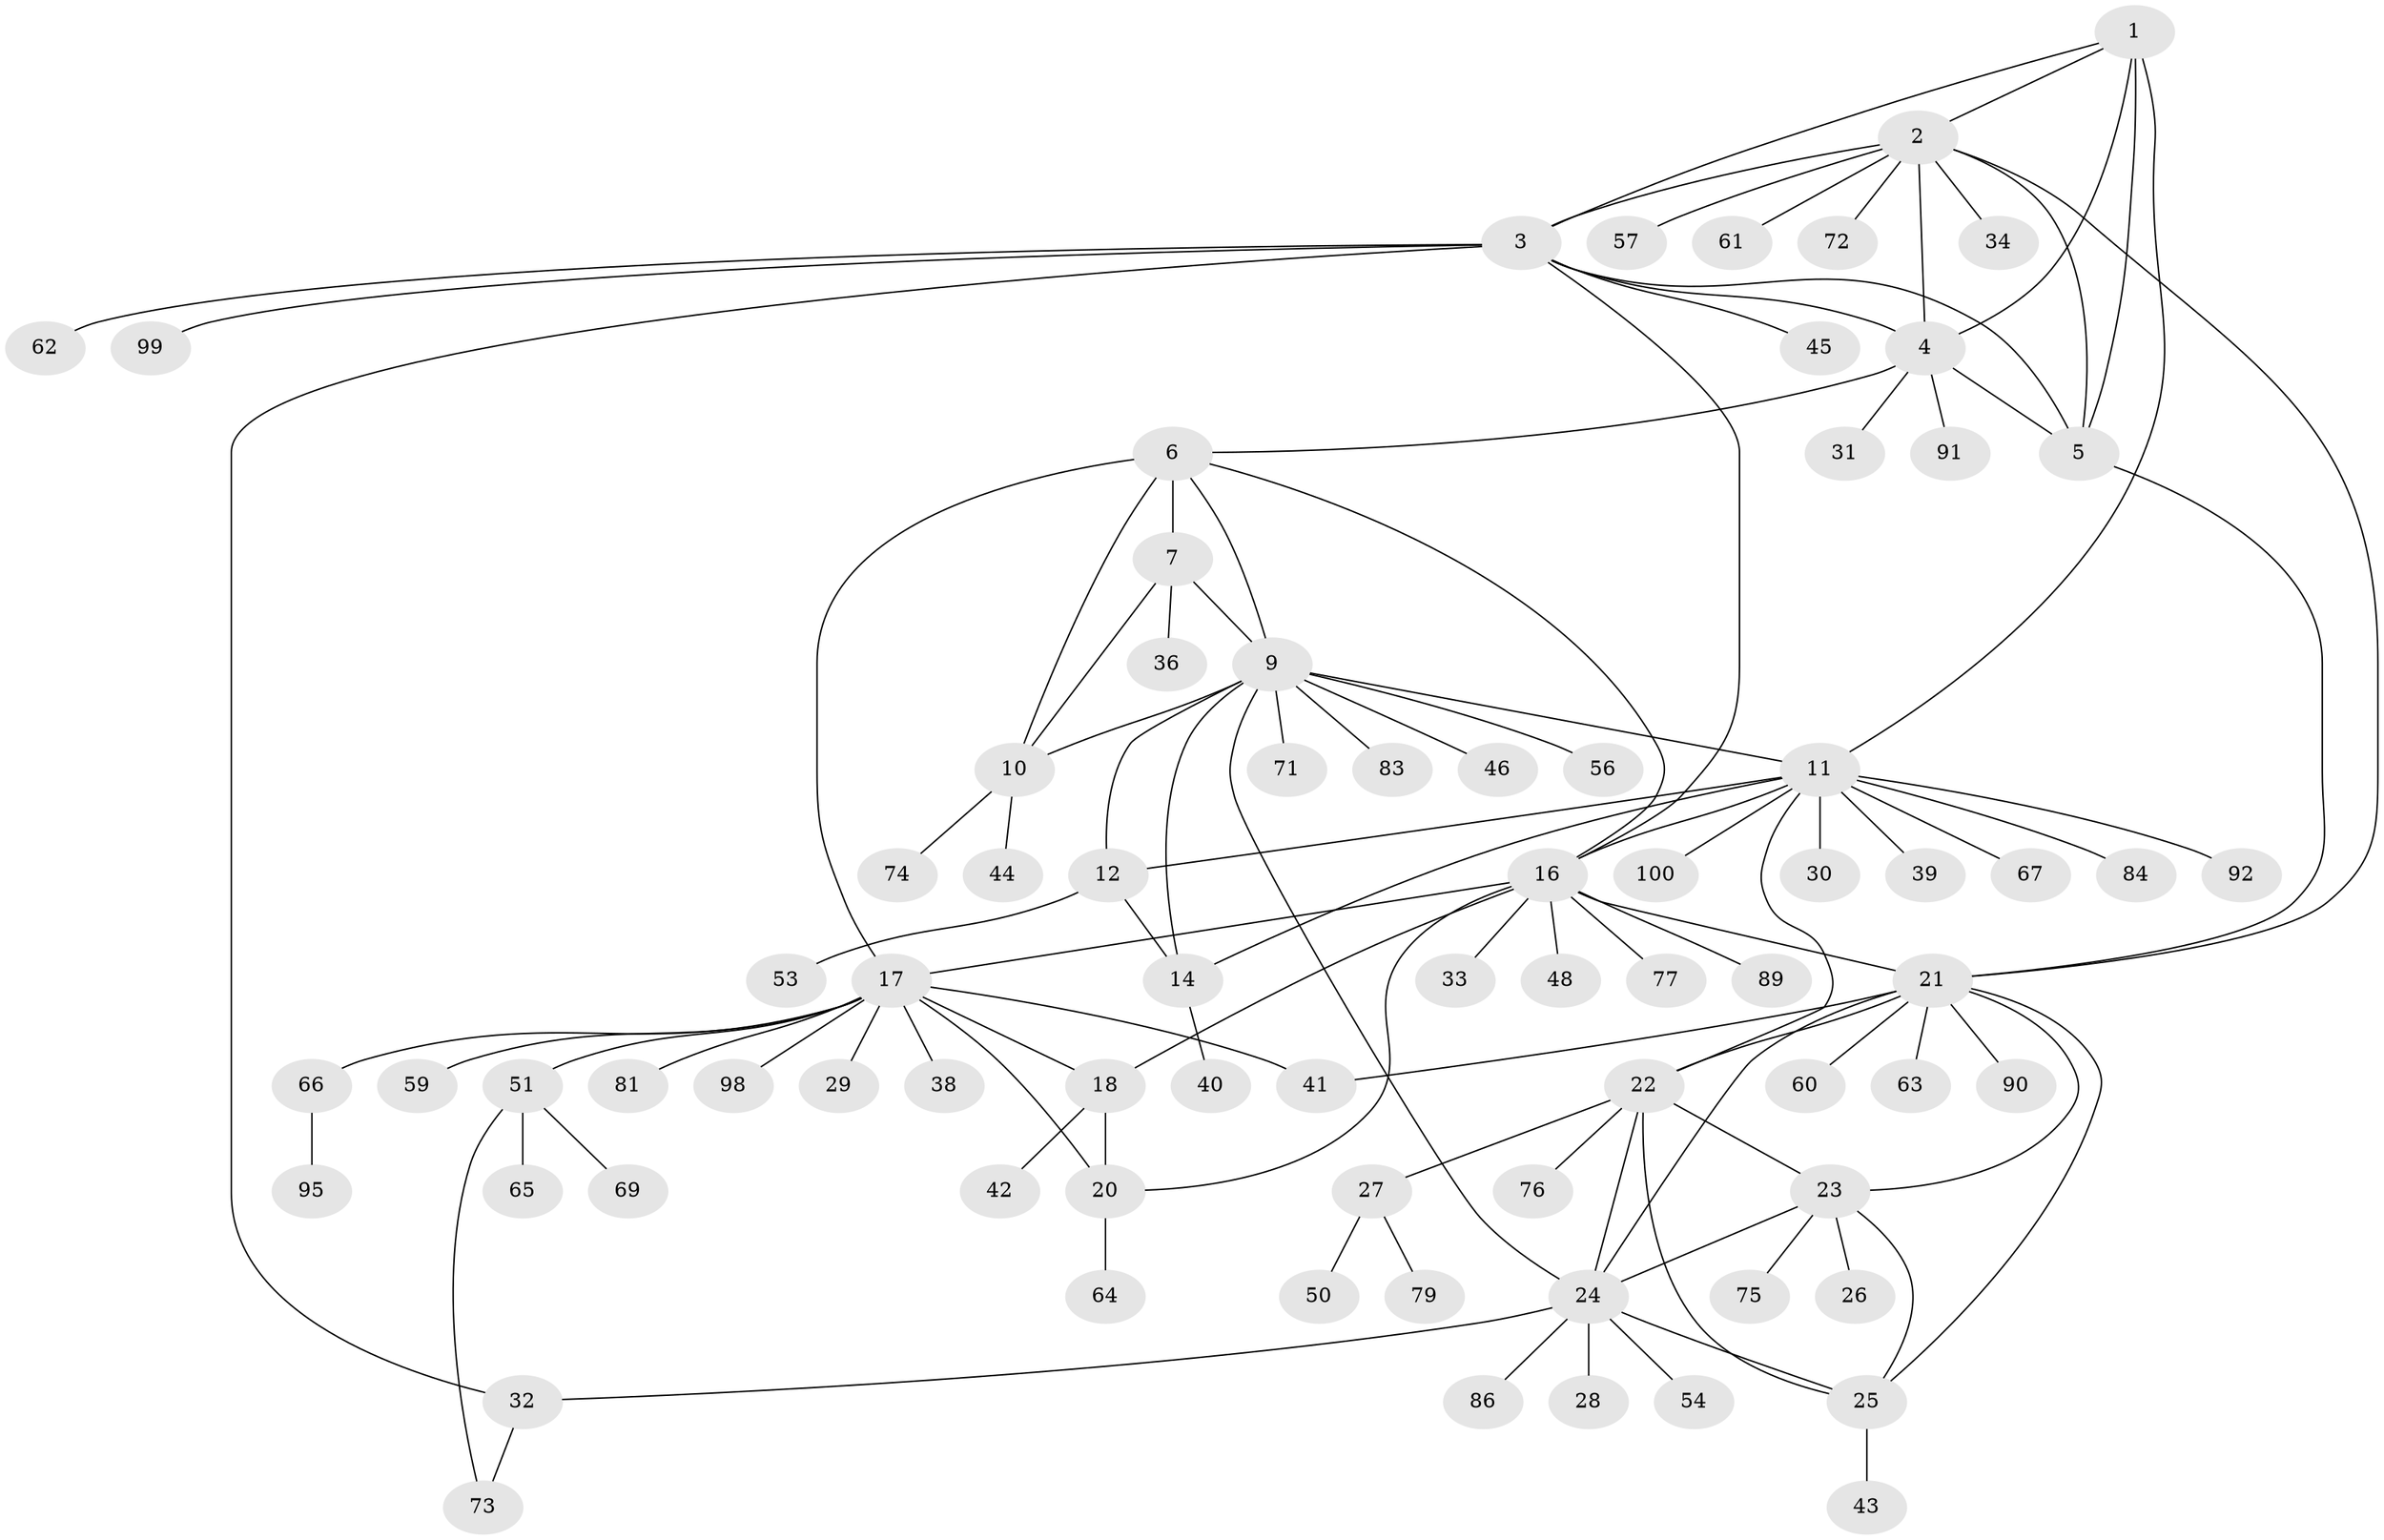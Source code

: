 // Generated by graph-tools (version 1.1) at 2025/24/03/03/25 07:24:09]
// undirected, 77 vertices, 108 edges
graph export_dot {
graph [start="1"]
  node [color=gray90,style=filled];
  1;
  2 [super="+52"];
  3 [super="+93"];
  4 [super="+97"];
  5;
  6 [super="+8"];
  7 [super="+70"];
  9 [super="+15"];
  10 [super="+94"];
  11 [super="+13"];
  12 [super="+47"];
  14;
  16 [super="+87"];
  17 [super="+82"];
  18 [super="+19"];
  20 [super="+85"];
  21 [super="+68"];
  22 [super="+35"];
  23 [super="+80"];
  24 [super="+49"];
  25 [super="+37"];
  26;
  27 [super="+55"];
  28;
  29;
  30;
  31;
  32;
  33;
  34 [super="+88"];
  36;
  38;
  39;
  40;
  41;
  42;
  43 [super="+96"];
  44;
  45 [super="+58"];
  46;
  48;
  50;
  51;
  53;
  54;
  56;
  57;
  59;
  60;
  61 [super="+78"];
  62;
  63;
  64;
  65;
  66;
  67;
  69;
  71;
  72;
  73;
  74;
  75;
  76;
  77;
  79;
  81;
  83;
  84;
  86;
  89;
  90;
  91;
  92;
  95;
  98;
  99;
  100;
  1 -- 2;
  1 -- 3;
  1 -- 4;
  1 -- 5;
  1 -- 11;
  2 -- 3;
  2 -- 4;
  2 -- 5;
  2 -- 34;
  2 -- 72;
  2 -- 21;
  2 -- 57;
  2 -- 61;
  3 -- 4;
  3 -- 5;
  3 -- 16;
  3 -- 32;
  3 -- 45;
  3 -- 62;
  3 -- 99;
  4 -- 5;
  4 -- 6;
  4 -- 31;
  4 -- 91;
  5 -- 21;
  6 -- 7 [weight=2];
  6 -- 9 [weight=2];
  6 -- 10 [weight=2];
  6 -- 17;
  6 -- 16;
  7 -- 9;
  7 -- 10;
  7 -- 36;
  9 -- 10;
  9 -- 24;
  9 -- 46;
  9 -- 56;
  9 -- 71;
  9 -- 83;
  9 -- 11 [weight=2];
  9 -- 12;
  9 -- 14;
  10 -- 44;
  10 -- 74;
  11 -- 12 [weight=2];
  11 -- 14 [weight=2];
  11 -- 16;
  11 -- 22;
  11 -- 30;
  11 -- 39;
  11 -- 84;
  11 -- 92;
  11 -- 100;
  11 -- 67;
  12 -- 14;
  12 -- 53;
  14 -- 40;
  16 -- 17;
  16 -- 18 [weight=2];
  16 -- 20;
  16 -- 21;
  16 -- 33;
  16 -- 48;
  16 -- 77;
  16 -- 89;
  17 -- 18 [weight=2];
  17 -- 20;
  17 -- 29;
  17 -- 38;
  17 -- 41;
  17 -- 51;
  17 -- 59;
  17 -- 66;
  17 -- 81;
  17 -- 98;
  18 -- 20 [weight=2];
  18 -- 42;
  20 -- 64;
  21 -- 22;
  21 -- 23;
  21 -- 24;
  21 -- 25;
  21 -- 41;
  21 -- 60;
  21 -- 63;
  21 -- 90;
  22 -- 23;
  22 -- 24;
  22 -- 25;
  22 -- 27;
  22 -- 76;
  23 -- 24;
  23 -- 25;
  23 -- 26;
  23 -- 75;
  24 -- 25;
  24 -- 28;
  24 -- 32;
  24 -- 54;
  24 -- 86;
  25 -- 43;
  27 -- 50;
  27 -- 79;
  32 -- 73;
  51 -- 65;
  51 -- 69;
  51 -- 73;
  66 -- 95;
}
